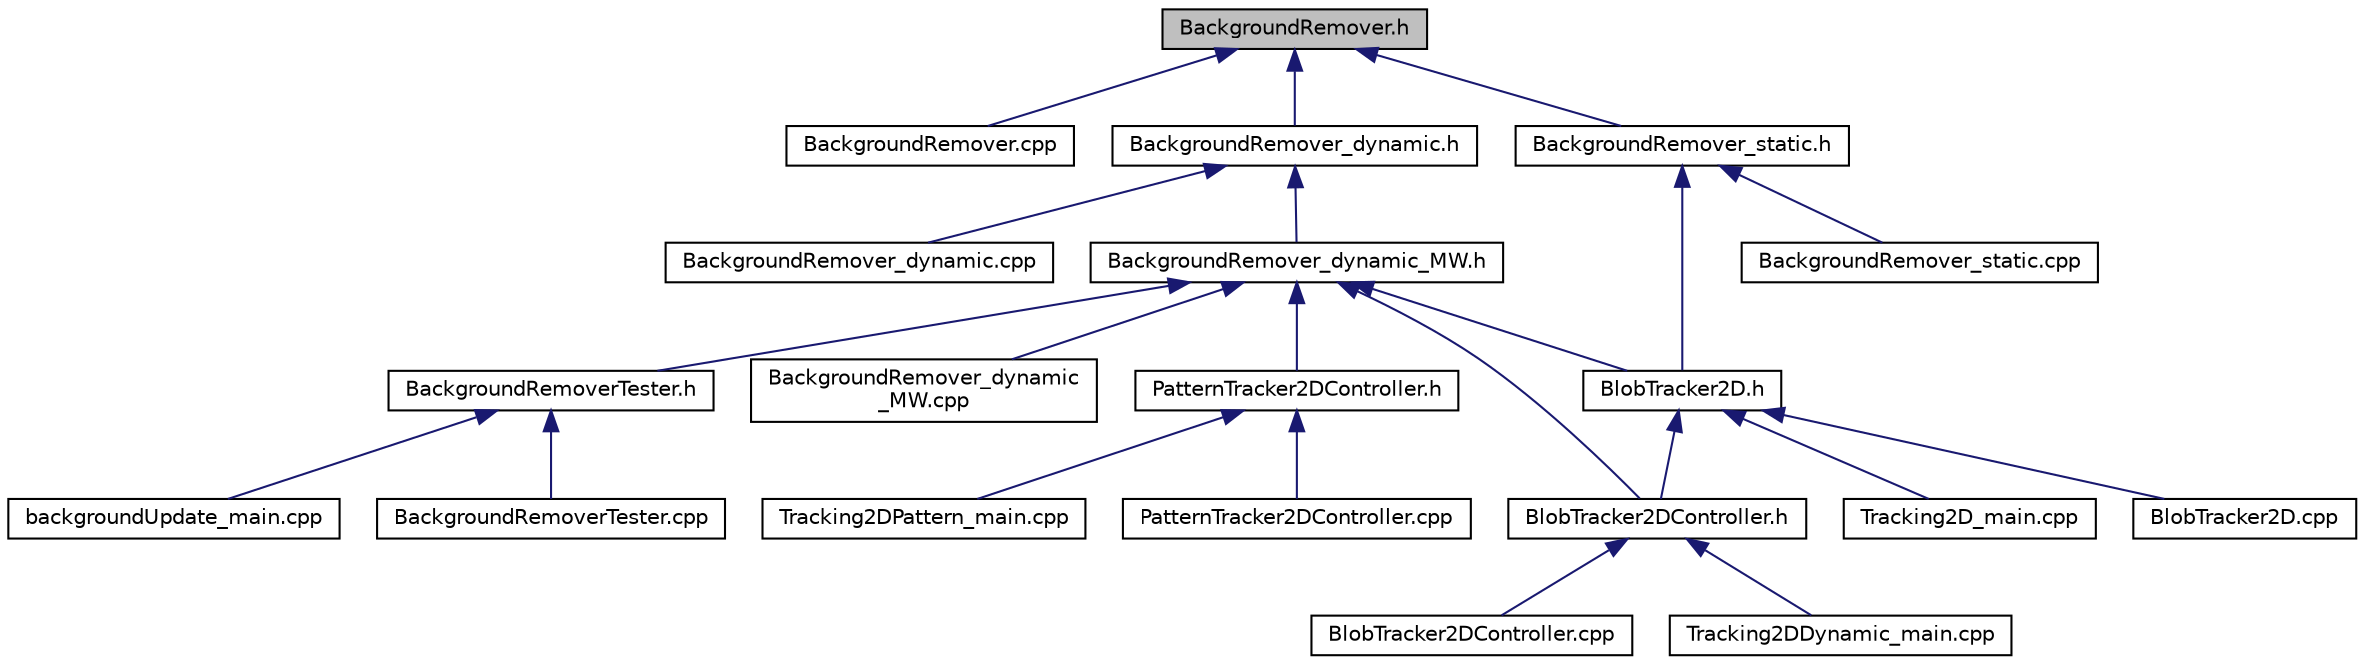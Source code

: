 digraph "BackgroundRemover.h"
{
  edge [fontname="Helvetica",fontsize="10",labelfontname="Helvetica",labelfontsize="10"];
  node [fontname="Helvetica",fontsize="10",shape=record];
  Node1 [label="BackgroundRemover.h",height=0.2,width=0.4,color="black", fillcolor="grey75", style="filled", fontcolor="black"];
  Node1 -> Node2 [dir="back",color="midnightblue",fontsize="10",style="solid",fontname="Helvetica"];
  Node2 [label="BackgroundRemover.cpp",height=0.2,width=0.4,color="black", fillcolor="white", style="filled",URL="$BackgroundRemover_8cpp.html"];
  Node1 -> Node3 [dir="back",color="midnightblue",fontsize="10",style="solid",fontname="Helvetica"];
  Node3 [label="BackgroundRemover_dynamic.h",height=0.2,width=0.4,color="black", fillcolor="white", style="filled",URL="$BackgroundRemover__dynamic_8h.html"];
  Node3 -> Node4 [dir="back",color="midnightblue",fontsize="10",style="solid",fontname="Helvetica"];
  Node4 [label="BackgroundRemover_dynamic.cpp",height=0.2,width=0.4,color="black", fillcolor="white", style="filled",URL="$BackgroundRemover__dynamic_8cpp.html"];
  Node3 -> Node5 [dir="back",color="midnightblue",fontsize="10",style="solid",fontname="Helvetica"];
  Node5 [label="BackgroundRemover_dynamic_MW.h",height=0.2,width=0.4,color="black", fillcolor="white", style="filled",URL="$BackgroundRemover__dynamic__MW_8h.html"];
  Node5 -> Node6 [dir="back",color="midnightblue",fontsize="10",style="solid",fontname="Helvetica"];
  Node6 [label="BackgroundRemover_dynamic\l_MW.cpp",height=0.2,width=0.4,color="black", fillcolor="white", style="filled",URL="$BackgroundRemover__dynamic__MW_8cpp.html"];
  Node5 -> Node7 [dir="back",color="midnightblue",fontsize="10",style="solid",fontname="Helvetica"];
  Node7 [label="BackgroundRemoverTester.h",height=0.2,width=0.4,color="black", fillcolor="white", style="filled",URL="$BackgroundRemoverTester_8h.html"];
  Node7 -> Node8 [dir="back",color="midnightblue",fontsize="10",style="solid",fontname="Helvetica"];
  Node8 [label="BackgroundRemoverTester.cpp",height=0.2,width=0.4,color="black", fillcolor="white", style="filled",URL="$BackgroundRemoverTester_8cpp.html"];
  Node7 -> Node9 [dir="back",color="midnightblue",fontsize="10",style="solid",fontname="Helvetica"];
  Node9 [label="backgroundUpdate_main.cpp",height=0.2,width=0.4,color="black", fillcolor="white", style="filled",URL="$backgroundUpdate__main_8cpp.html"];
  Node5 -> Node10 [dir="back",color="midnightblue",fontsize="10",style="solid",fontname="Helvetica"];
  Node10 [label="BlobTracker2D.h",height=0.2,width=0.4,color="black", fillcolor="white", style="filled",URL="$BlobTracker2D_8h.html"];
  Node10 -> Node11 [dir="back",color="midnightblue",fontsize="10",style="solid",fontname="Helvetica"];
  Node11 [label="BlobTracker2D.cpp",height=0.2,width=0.4,color="black", fillcolor="white", style="filled",URL="$BlobTracker2D_8cpp.html"];
  Node10 -> Node12 [dir="back",color="midnightblue",fontsize="10",style="solid",fontname="Helvetica"];
  Node12 [label="Tracking2D_main.cpp",height=0.2,width=0.4,color="black", fillcolor="white", style="filled",URL="$Tracking2D__main_8cpp.html"];
  Node10 -> Node13 [dir="back",color="midnightblue",fontsize="10",style="solid",fontname="Helvetica"];
  Node13 [label="BlobTracker2DController.h",height=0.2,width=0.4,color="black", fillcolor="white", style="filled",URL="$BlobTracker2DController_8h.html"];
  Node13 -> Node14 [dir="back",color="midnightblue",fontsize="10",style="solid",fontname="Helvetica"];
  Node14 [label="BlobTracker2DController.cpp",height=0.2,width=0.4,color="black", fillcolor="white", style="filled",URL="$BlobTracker2DController_8cpp.html"];
  Node13 -> Node15 [dir="back",color="midnightblue",fontsize="10",style="solid",fontname="Helvetica"];
  Node15 [label="Tracking2DDynamic_main.cpp",height=0.2,width=0.4,color="black", fillcolor="white", style="filled",URL="$Tracking2DDynamic__main_8cpp.html"];
  Node5 -> Node13 [dir="back",color="midnightblue",fontsize="10",style="solid",fontname="Helvetica"];
  Node5 -> Node16 [dir="back",color="midnightblue",fontsize="10",style="solid",fontname="Helvetica"];
  Node16 [label="PatternTracker2DController.h",height=0.2,width=0.4,color="black", fillcolor="white", style="filled",URL="$PatternTracker2DController_8h.html"];
  Node16 -> Node17 [dir="back",color="midnightblue",fontsize="10",style="solid",fontname="Helvetica"];
  Node17 [label="PatternTracker2DController.cpp",height=0.2,width=0.4,color="black", fillcolor="white", style="filled",URL="$PatternTracker2DController_8cpp.html"];
  Node16 -> Node18 [dir="back",color="midnightblue",fontsize="10",style="solid",fontname="Helvetica"];
  Node18 [label="Tracking2DPattern_main.cpp",height=0.2,width=0.4,color="black", fillcolor="white", style="filled",URL="$Tracking2DPattern__main_8cpp.html"];
  Node1 -> Node19 [dir="back",color="midnightblue",fontsize="10",style="solid",fontname="Helvetica"];
  Node19 [label="BackgroundRemover_static.h",height=0.2,width=0.4,color="black", fillcolor="white", style="filled",URL="$BackgroundRemover__static_8h.html"];
  Node19 -> Node20 [dir="back",color="midnightblue",fontsize="10",style="solid",fontname="Helvetica"];
  Node20 [label="BackgroundRemover_static.cpp",height=0.2,width=0.4,color="black", fillcolor="white", style="filled",URL="$BackgroundRemover__static_8cpp.html"];
  Node19 -> Node10 [dir="back",color="midnightblue",fontsize="10",style="solid",fontname="Helvetica"];
}
